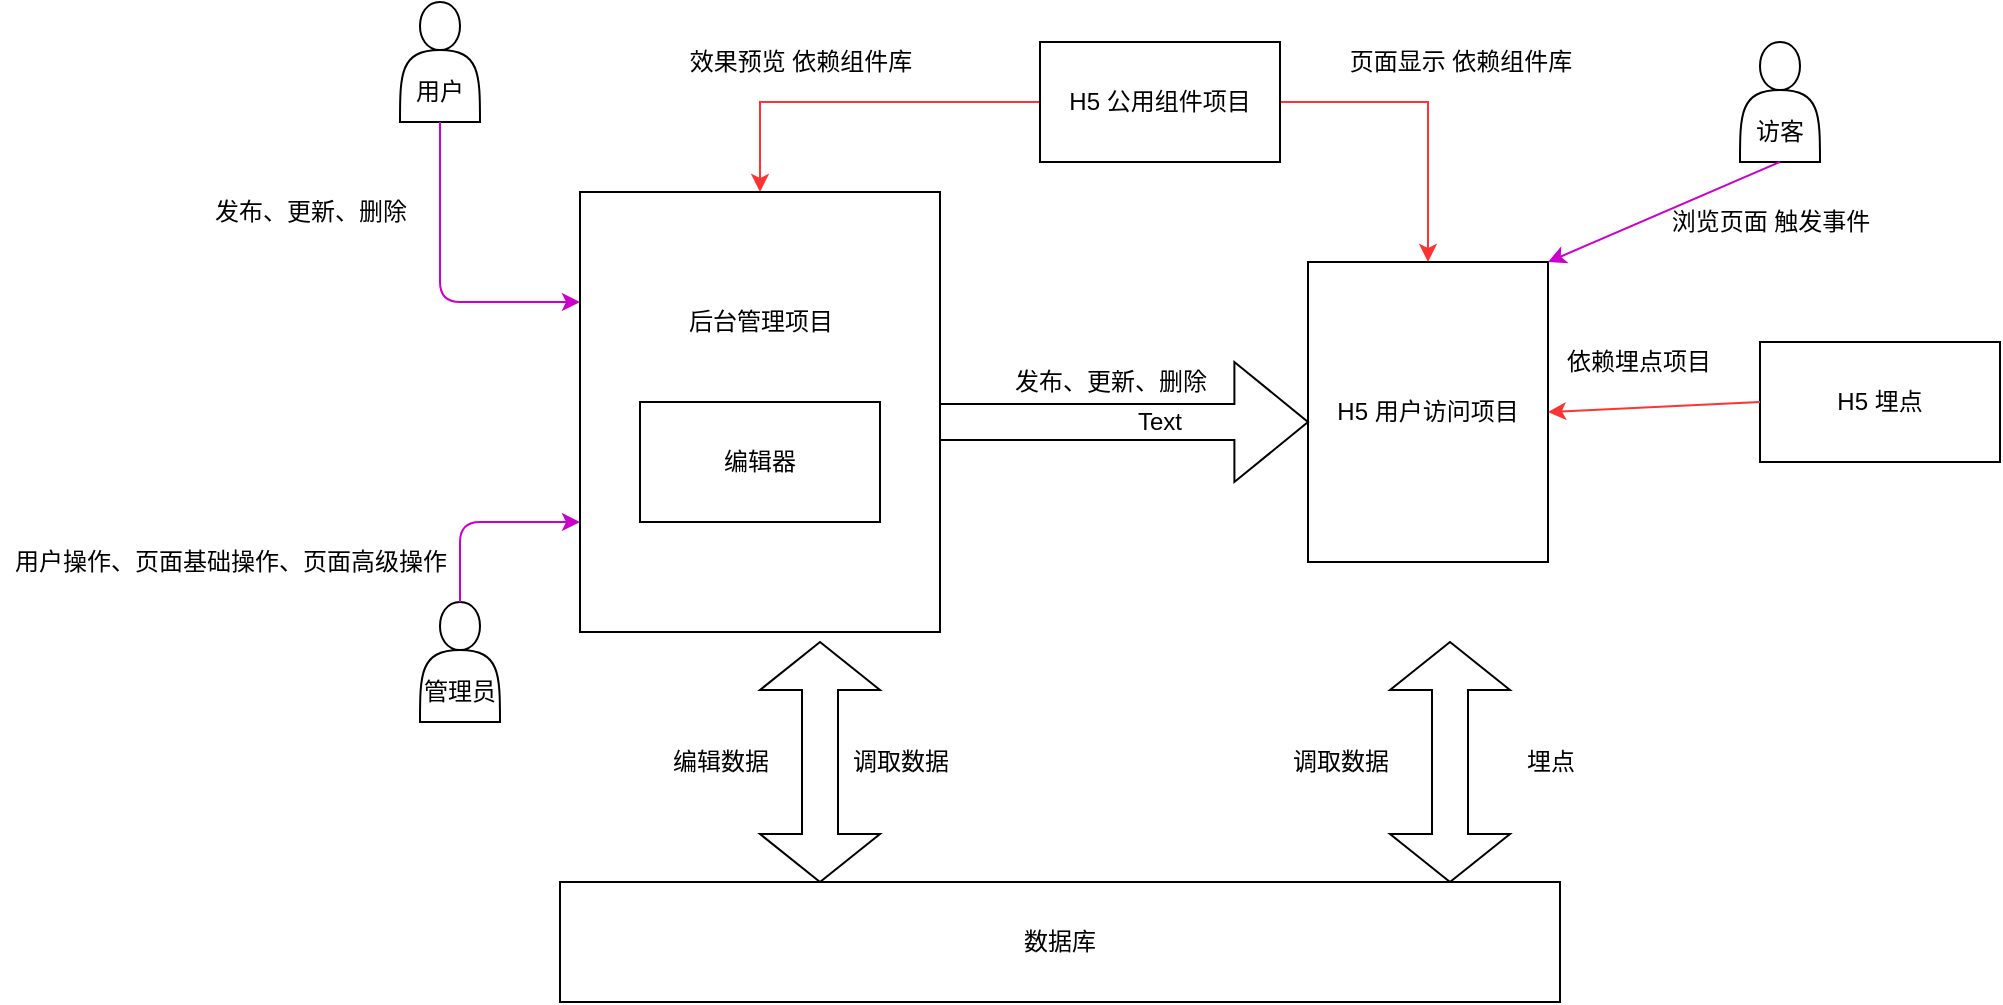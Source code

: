 <mxfile version="13.6.2" type="device"><diagram id="pWXpbBXrQmZ4oZt911iv" name="第 1 页"><mxGraphModel dx="2289" dy="1748" grid="1" gridSize="10" guides="1" tooltips="1" connect="1" arrows="0" fold="1" page="1" pageScale="1" pageWidth="827" pageHeight="1169" math="0" shadow="0"><root><mxCell id="0"/><mxCell id="1" parent="0"/><mxCell id="TyR7N7TbMTh45EWxJvaR-2" value="H5 用户访问项目" style="rounded=0;whiteSpace=wrap;html=1;" vertex="1" parent="1"><mxGeometry x="414" y="120" width="120" height="150" as="geometry"/></mxCell><mxCell id="TyR7N7TbMTh45EWxJvaR-4" style="edgeStyle=orthogonalEdgeStyle;rounded=0;orthogonalLoop=1;jettySize=auto;html=1;strokeColor=#FF3333;" edge="1" parent="1" source="TyR7N7TbMTh45EWxJvaR-3" target="TyR7N7TbMTh45EWxJvaR-1"><mxGeometry relative="1" as="geometry"/></mxCell><mxCell id="TyR7N7TbMTh45EWxJvaR-6" style="edgeStyle=orthogonalEdgeStyle;rounded=0;orthogonalLoop=1;jettySize=auto;html=1;entryX=0.5;entryY=0;entryDx=0;entryDy=0;strokeColor=#FF3333;" edge="1" parent="1" source="TyR7N7TbMTh45EWxJvaR-3" target="TyR7N7TbMTh45EWxJvaR-2"><mxGeometry relative="1" as="geometry"><Array as="points"><mxPoint x="474" y="40"/></Array></mxGeometry></mxCell><mxCell id="TyR7N7TbMTh45EWxJvaR-3" value="H5 公用组件项目" style="rounded=0;whiteSpace=wrap;html=1;" vertex="1" parent="1"><mxGeometry x="280" y="10" width="120" height="60" as="geometry"/></mxCell><mxCell id="TyR7N7TbMTh45EWxJvaR-8" value="发布、更新、删除" style="text;html=1;align=center;verticalAlign=middle;resizable=0;points=[];autosize=1;" vertex="1" parent="1"><mxGeometry x="260" y="170" width="110" height="20" as="geometry"/></mxCell><mxCell id="TyR7N7TbMTh45EWxJvaR-11" value="数据库" style="rounded=0;whiteSpace=wrap;html=1;" vertex="1" parent="1"><mxGeometry x="40" y="430" width="500" height="60" as="geometry"/></mxCell><mxCell id="TyR7N7TbMTh45EWxJvaR-12" value="" style="group" vertex="1" connectable="0" parent="1"><mxGeometry x="50" y="85" width="180" height="220" as="geometry"/></mxCell><mxCell id="TyR7N7TbMTh45EWxJvaR-1" value="" style="rounded=0;whiteSpace=wrap;html=1;" vertex="1" parent="TyR7N7TbMTh45EWxJvaR-12"><mxGeometry width="180" height="220" as="geometry"/></mxCell><mxCell id="TyR7N7TbMTh45EWxJvaR-9" value="&lt;span&gt;后台管理项目&lt;/span&gt;" style="text;html=1;align=center;verticalAlign=middle;resizable=0;points=[];autosize=1;" vertex="1" parent="TyR7N7TbMTh45EWxJvaR-12"><mxGeometry x="45" y="55" width="90" height="20" as="geometry"/></mxCell><mxCell id="TyR7N7TbMTh45EWxJvaR-10" value="编辑器" style="rounded=0;whiteSpace=wrap;html=1;" vertex="1" parent="TyR7N7TbMTh45EWxJvaR-12"><mxGeometry x="30" y="105" width="120" height="60" as="geometry"/></mxCell><mxCell id="TyR7N7TbMTh45EWxJvaR-16" value="调取数据" style="text;html=1;align=center;verticalAlign=middle;resizable=0;points=[];autosize=1;" vertex="1" parent="1"><mxGeometry x="400" y="360" width="60" height="20" as="geometry"/></mxCell><mxCell id="TyR7N7TbMTh45EWxJvaR-17" value="调取数据" style="text;html=1;align=center;verticalAlign=middle;resizable=0;points=[];autosize=1;" vertex="1" parent="1"><mxGeometry x="180" y="360" width="60" height="20" as="geometry"/></mxCell><mxCell id="TyR7N7TbMTh45EWxJvaR-18" value="编辑数据" style="text;html=1;align=center;verticalAlign=middle;resizable=0;points=[];autosize=1;" vertex="1" parent="1"><mxGeometry x="90" y="360" width="60" height="20" as="geometry"/></mxCell><mxCell id="TyR7N7TbMTh45EWxJvaR-19" value="埋点" style="text;html=1;align=center;verticalAlign=middle;resizable=0;points=[];autosize=1;" vertex="1" parent="1"><mxGeometry x="515" y="360" width="40" height="20" as="geometry"/></mxCell><mxCell id="TyR7N7TbMTh45EWxJvaR-20" value="H5 埋点" style="rounded=0;whiteSpace=wrap;html=1;" vertex="1" parent="1"><mxGeometry x="640" y="160" width="120" height="60" as="geometry"/></mxCell><mxCell id="TyR7N7TbMTh45EWxJvaR-21" value="" style="endArrow=classic;html=1;exitX=0;exitY=0.5;exitDx=0;exitDy=0;entryX=1;entryY=0.5;entryDx=0;entryDy=0;strokeColor=#FF3333;" edge="1" parent="1" source="TyR7N7TbMTh45EWxJvaR-20" target="TyR7N7TbMTh45EWxJvaR-2"><mxGeometry width="50" height="50" relative="1" as="geometry"><mxPoint x="620" y="120" as="sourcePoint"/><mxPoint x="670" y="70" as="targetPoint"/></mxGeometry></mxCell><mxCell id="TyR7N7TbMTh45EWxJvaR-22" value="依赖埋点项目" style="text;html=1;align=center;verticalAlign=middle;resizable=0;points=[];autosize=1;" vertex="1" parent="1"><mxGeometry x="534" y="160" width="90" height="20" as="geometry"/></mxCell><mxCell id="TyR7N7TbMTh45EWxJvaR-23" value="页面显示 依赖组件库" style="text;html=1;align=center;verticalAlign=middle;resizable=0;points=[];autosize=1;" vertex="1" parent="1"><mxGeometry x="425" y="10" width="130" height="20" as="geometry"/></mxCell><mxCell id="TyR7N7TbMTh45EWxJvaR-24" value="效果预览 依赖组件库" style="text;html=1;align=center;verticalAlign=middle;resizable=0;points=[];autosize=1;" vertex="1" parent="1"><mxGeometry x="95" y="10" width="130" height="20" as="geometry"/></mxCell><mxCell id="TyR7N7TbMTh45EWxJvaR-25" value="&lt;br&gt;&lt;br&gt;用户" style="shape=actor;whiteSpace=wrap;html=1;" vertex="1" parent="1"><mxGeometry x="-40" y="-10" width="40" height="60" as="geometry"/></mxCell><mxCell id="TyR7N7TbMTh45EWxJvaR-26" value="&lt;br&gt;&lt;br&gt;管理员" style="shape=actor;whiteSpace=wrap;html=1;" vertex="1" parent="1"><mxGeometry x="-30" y="290" width="40" height="60" as="geometry"/></mxCell><mxCell id="TyR7N7TbMTh45EWxJvaR-27" value="&lt;br&gt;&lt;br&gt;访客" style="shape=actor;whiteSpace=wrap;html=1;" vertex="1" parent="1"><mxGeometry x="630" y="10" width="40" height="60" as="geometry"/></mxCell><mxCell id="TyR7N7TbMTh45EWxJvaR-30" value="" style="shape=doubleArrow;whiteSpace=wrap;html=1;rotation=90;" vertex="1" parent="1"><mxGeometry x="110.0" y="340" width="120" height="60" as="geometry"/></mxCell><mxCell id="TyR7N7TbMTh45EWxJvaR-31" value="" style="shape=doubleArrow;whiteSpace=wrap;html=1;rotation=90;" vertex="1" parent="1"><mxGeometry x="425" y="340" width="120" height="60" as="geometry"/></mxCell><mxCell id="TyR7N7TbMTh45EWxJvaR-32" value="" style="shape=singleArrow;whiteSpace=wrap;html=1;" vertex="1" parent="1"><mxGeometry x="230" y="170" width="184" height="60" as="geometry"/></mxCell><mxCell id="TyR7N7TbMTh45EWxJvaR-33" value="" style="endArrow=classic;html=1;strokeColor=#CC00CC;exitX=0.5;exitY=1;exitDx=0;exitDy=0;entryX=0;entryY=0.25;entryDx=0;entryDy=0;" edge="1" parent="1" source="TyR7N7TbMTh45EWxJvaR-25" target="TyR7N7TbMTh45EWxJvaR-1"><mxGeometry width="50" height="50" relative="1" as="geometry"><mxPoint x="310" y="220" as="sourcePoint"/><mxPoint x="360" y="170" as="targetPoint"/><Array as="points"><mxPoint x="-20" y="140"/></Array></mxGeometry></mxCell><mxCell id="TyR7N7TbMTh45EWxJvaR-34" value="Text" style="text;html=1;strokeColor=none;fillColor=none;align=center;verticalAlign=middle;whiteSpace=wrap;rounded=0;" vertex="1" parent="1"><mxGeometry x="320" y="190" width="40" height="20" as="geometry"/></mxCell><mxCell id="TyR7N7TbMTh45EWxJvaR-36" value="发布、更新、删除" style="text;html=1;align=center;verticalAlign=middle;resizable=0;points=[];autosize=1;" vertex="1" parent="1"><mxGeometry x="-140" y="85" width="110" height="20" as="geometry"/></mxCell><mxCell id="TyR7N7TbMTh45EWxJvaR-37" value="" style="endArrow=classic;html=1;strokeColor=#CC00CC;exitX=0.5;exitY=0;exitDx=0;exitDy=0;entryX=0;entryY=0.75;entryDx=0;entryDy=0;" edge="1" parent="1" source="TyR7N7TbMTh45EWxJvaR-26" target="TyR7N7TbMTh45EWxJvaR-1"><mxGeometry width="50" height="50" relative="1" as="geometry"><mxPoint x="-10" y="60" as="sourcePoint"/><mxPoint x="60" y="150" as="targetPoint"/><Array as="points"><mxPoint x="-10" y="250"/></Array></mxGeometry></mxCell><mxCell id="TyR7N7TbMTh45EWxJvaR-38" value="用户操作、页面基础操作、页面高级操作" style="text;html=1;align=center;verticalAlign=middle;resizable=0;points=[];autosize=1;" vertex="1" parent="1"><mxGeometry x="-240" y="260" width="230" height="20" as="geometry"/></mxCell><mxCell id="TyR7N7TbMTh45EWxJvaR-39" value="" style="endArrow=classic;html=1;strokeColor=#CC00CC;exitX=0.5;exitY=1;exitDx=0;exitDy=0;entryX=1;entryY=0;entryDx=0;entryDy=0;" edge="1" parent="1" source="TyR7N7TbMTh45EWxJvaR-27" target="TyR7N7TbMTh45EWxJvaR-2"><mxGeometry width="50" height="50" relative="1" as="geometry"><mxPoint x="470" y="220" as="sourcePoint"/><mxPoint x="520" y="170" as="targetPoint"/></mxGeometry></mxCell><mxCell id="TyR7N7TbMTh45EWxJvaR-40" value="浏览页面 触发事件" style="text;html=1;align=center;verticalAlign=middle;resizable=0;points=[];autosize=1;" vertex="1" parent="1"><mxGeometry x="590" y="90" width="110" height="20" as="geometry"/></mxCell></root></mxGraphModel></diagram></mxfile>